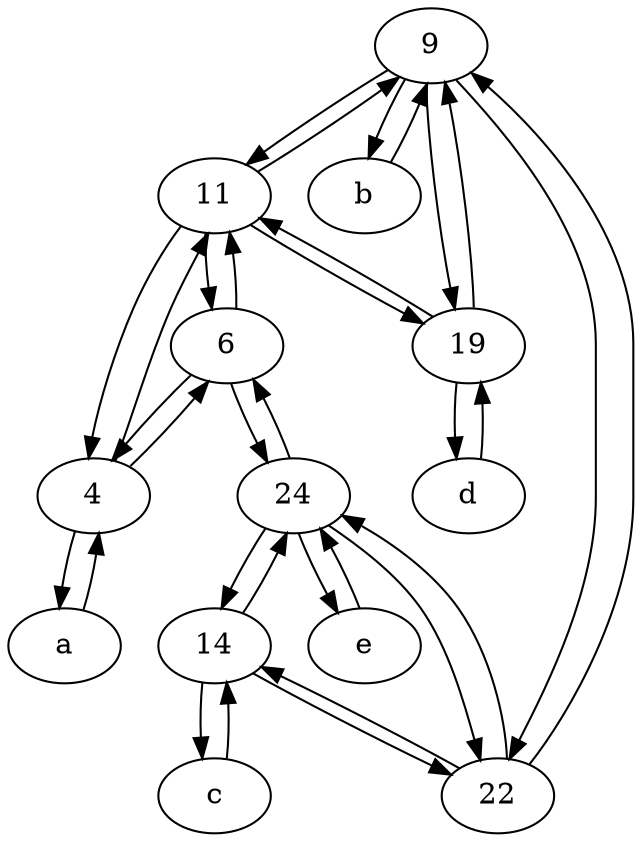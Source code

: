 digraph  {
	9;
	a [pos="40,10!"];
	11;
	d [pos="20,30!"];
	b [pos="50,20!"];
	e [pos="30,50!"];
	6;
	c [pos="20,10!"];
	4;
	19;
	22;
	24;
	14;
	11 -> 9;
	14 -> c;
	24 -> 6;
	24 -> e;
	6 -> 24;
	19 -> d;
	19 -> 9;
	4 -> 11;
	11 -> 4;
	d -> 19;
	22 -> 24;
	c -> 14;
	19 -> 11;
	22 -> 14;
	11 -> 19;
	e -> 24;
	4 -> a;
	11 -> 6;
	9 -> 19;
	14 -> 22;
	24 -> 22;
	9 -> 22;
	9 -> b;
	b -> 9;
	6 -> 11;
	9 -> 11;
	14 -> 24;
	24 -> 14;
	6 -> 4;
	a -> 4;
	22 -> 9;
	4 -> 6;

	}